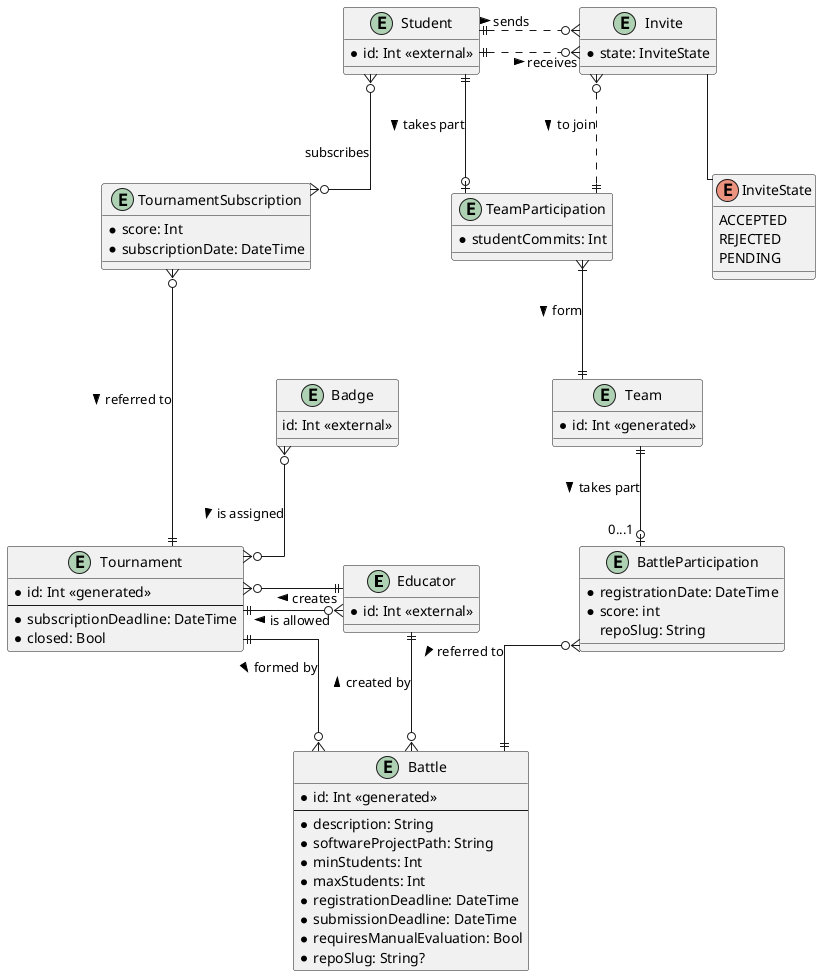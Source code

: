 @startuml Platform DB

skinparam nodesep 100
skinparam ranksep 100
skinparam linetype ortho 

entity Educator {
  *id: Int <<external>>
}

entity Student {
  *id: Int <<external>>
}

entity TeamParticipation {
  *studentCommits: Int
}

entity Invite {
  *state: InviteState
}

enum InviteState {
  ACCEPTED
  REJECTED
  PENDING
}

entity Team {
  *id: Int <<generated>>
}

entity BattleParticipation {
  *registrationDate: DateTime
  *score: int
  repoSlug: String
}

entity TournamentSubscription {
  *score: Int
  *subscriptionDate: DateTime
}

entity Tournament {
  *id: Int <<generated>>
  ---
  *subscriptionDeadline: DateTime
  *closed: Bool
}

entity Battle {
  *id: Int <<generated>>
  ---
  *description: String
  *softwareProjectPath: String
  *minStudents: Int
  *maxStudents: Int
  *registrationDeadline: DateTime
  *submissionDeadline: DateTime
  *requiresManualEvaluation: Bool
  *repoSlug: String?
}

entity Badge {
  id: Int <<external>>
}

Student ||.o{ Invite: > sends
Student ||.o{ Invite: > receives
Invite }o.|| TeamParticipation: > to join

Invite -- InviteState

Student ||-down-o| TeamParticipation: > takes part

TeamParticipation }|-down-|| Team: > form

Team ||-d-o| "0...1" BattleParticipation: > takes part


Student }o-down-o{ TournamentSubscription: subscribes

TournamentSubscription }o-down-|| Tournament: > referred to

BattleParticipation }o-down-|| Battle: > referred to

Educator ||-o{ Tournament: > creates
Educator }o-|| Tournament : > is allowed
Educator ||--o{ Battle : < created by

Tournament ||--o{ Battle: > formed by

Badge }o--o{ Tournament : > is assigned

@enduml